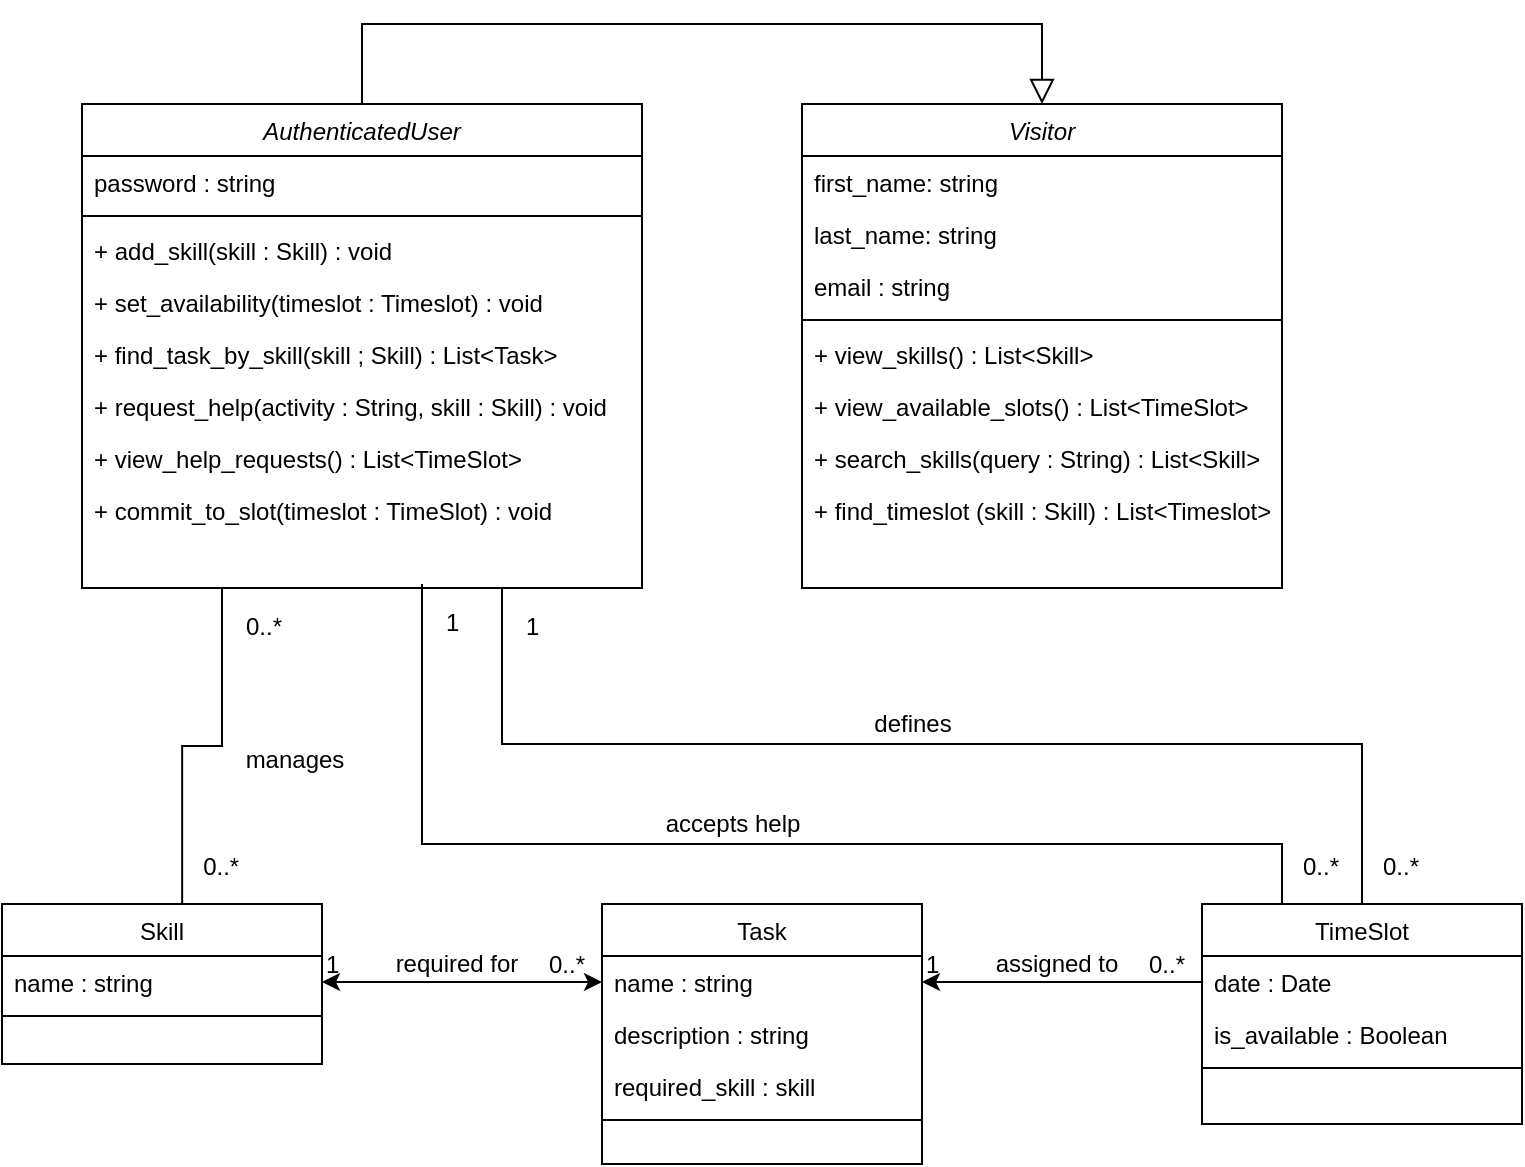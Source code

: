 <mxfile version="22.1.22" type="embed">
  <diagram id="C5RBs43oDa-KdzZeNtuy" name="Page-1">
    <mxGraphModel dx="712" dy="440" grid="1" gridSize="10" guides="1" tooltips="1" connect="1" arrows="1" fold="1" page="1" pageScale="1" pageWidth="827" pageHeight="1169" math="0" shadow="0">
      <root>
        <mxCell id="WIyWlLk6GJQsqaUBKTNV-0" />
        <mxCell id="WIyWlLk6GJQsqaUBKTNV-1" parent="WIyWlLk6GJQsqaUBKTNV-0" />
        <mxCell id="zkfFHV4jXpPFQw0GAbJ--0" value="Visitor" style="swimlane;fontStyle=2;align=center;verticalAlign=top;childLayout=stackLayout;horizontal=1;startSize=26;horizontalStack=0;resizeParent=1;resizeLast=0;collapsible=1;marginBottom=0;rounded=0;shadow=0;strokeWidth=1;" parent="WIyWlLk6GJQsqaUBKTNV-1" vertex="1">
          <mxGeometry x="440" y="120" width="240" height="242" as="geometry">
            <mxRectangle x="230" y="140" width="160" height="26" as="alternateBounds" />
          </mxGeometry>
        </mxCell>
        <mxCell id="zkfFHV4jXpPFQw0GAbJ--2" value="first_name: string" style="text;align=left;verticalAlign=top;spacingLeft=4;spacingRight=4;overflow=hidden;rotatable=0;points=[[0,0.5],[1,0.5]];portConstraint=eastwest;rounded=0;shadow=0;html=0;" parent="zkfFHV4jXpPFQw0GAbJ--0" vertex="1">
          <mxGeometry y="26" width="240" height="26" as="geometry" />
        </mxCell>
        <mxCell id="JRRGFr0EEFWtb0olLK2f-0" value="last_name: string" style="text;align=left;verticalAlign=top;spacingLeft=4;spacingRight=4;overflow=hidden;rotatable=0;points=[[0,0.5],[1,0.5]];portConstraint=eastwest;rounded=0;shadow=0;html=0;" parent="zkfFHV4jXpPFQw0GAbJ--0" vertex="1">
          <mxGeometry y="52" width="240" height="26" as="geometry" />
        </mxCell>
        <mxCell id="zkfFHV4jXpPFQw0GAbJ--3" value="email : string" style="text;align=left;verticalAlign=top;spacingLeft=4;spacingRight=4;overflow=hidden;rotatable=0;points=[[0,0.5],[1,0.5]];portConstraint=eastwest;rounded=0;shadow=0;html=0;" parent="zkfFHV4jXpPFQw0GAbJ--0" vertex="1">
          <mxGeometry y="78" width="240" height="26" as="geometry" />
        </mxCell>
        <mxCell id="zkfFHV4jXpPFQw0GAbJ--4" value="" style="line;html=1;strokeWidth=1;align=left;verticalAlign=middle;spacingTop=-1;spacingLeft=3;spacingRight=3;rotatable=0;labelPosition=right;points=[];portConstraint=eastwest;" parent="zkfFHV4jXpPFQw0GAbJ--0" vertex="1">
          <mxGeometry y="104" width="240" height="8" as="geometry" />
        </mxCell>
        <mxCell id="zkfFHV4jXpPFQw0GAbJ--5" value="+ view_skills() : List&lt;Skill&gt;" style="text;align=left;verticalAlign=top;spacingLeft=4;spacingRight=4;overflow=hidden;rotatable=0;points=[[0,0.5],[1,0.5]];portConstraint=eastwest;" parent="zkfFHV4jXpPFQw0GAbJ--0" vertex="1">
          <mxGeometry y="112" width="240" height="26" as="geometry" />
        </mxCell>
        <mxCell id="JRRGFr0EEFWtb0olLK2f-3" value="+ view_available_slots() : List&lt;TimeSlot&gt;" style="text;align=left;verticalAlign=top;spacingLeft=4;spacingRight=4;overflow=hidden;rotatable=0;points=[[0,0.5],[1,0.5]];portConstraint=eastwest;" parent="zkfFHV4jXpPFQw0GAbJ--0" vertex="1">
          <mxGeometry y="138" width="240" height="26" as="geometry" />
        </mxCell>
        <mxCell id="JRRGFr0EEFWtb0olLK2f-14" value="+ search_skills(query : String) : List&lt;Skill&gt;" style="text;align=left;verticalAlign=top;spacingLeft=4;spacingRight=4;overflow=hidden;rotatable=0;points=[[0,0.5],[1,0.5]];portConstraint=eastwest;" parent="zkfFHV4jXpPFQw0GAbJ--0" vertex="1">
          <mxGeometry y="164" width="240" height="26" as="geometry" />
        </mxCell>
        <mxCell id="JRRGFr0EEFWtb0olLK2f-12" value="+ find_timeslot (skill : Skill) : List&lt;Timeslot&gt;" style="text;align=left;verticalAlign=top;spacingLeft=4;spacingRight=4;overflow=hidden;rotatable=0;points=[[0,0.5],[1,0.5]];portConstraint=eastwest;" parent="zkfFHV4jXpPFQw0GAbJ--0" vertex="1">
          <mxGeometry y="190" width="240" height="26" as="geometry" />
        </mxCell>
        <mxCell id="zkfFHV4jXpPFQw0GAbJ--6" value="Skill" style="swimlane;fontStyle=0;align=center;verticalAlign=top;childLayout=stackLayout;horizontal=1;startSize=26;horizontalStack=0;resizeParent=1;resizeLast=0;collapsible=1;marginBottom=0;rounded=0;shadow=0;strokeWidth=1;" parent="WIyWlLk6GJQsqaUBKTNV-1" vertex="1">
          <mxGeometry x="40" y="520" width="160" height="80" as="geometry">
            <mxRectangle x="130" y="380" width="160" height="26" as="alternateBounds" />
          </mxGeometry>
        </mxCell>
        <mxCell id="zkfFHV4jXpPFQw0GAbJ--8" value="name : string" style="text;align=left;verticalAlign=top;spacingLeft=4;spacingRight=4;overflow=hidden;rotatable=0;points=[[0,0.5],[1,0.5]];portConstraint=eastwest;rounded=0;shadow=0;html=0;" parent="zkfFHV4jXpPFQw0GAbJ--6" vertex="1">
          <mxGeometry y="26" width="160" height="26" as="geometry" />
        </mxCell>
        <mxCell id="zkfFHV4jXpPFQw0GAbJ--9" value="" style="line;html=1;strokeWidth=1;align=left;verticalAlign=middle;spacingTop=-1;spacingLeft=3;spacingRight=3;rotatable=0;labelPosition=right;points=[];portConstraint=eastwest;" parent="zkfFHV4jXpPFQw0GAbJ--6" vertex="1">
          <mxGeometry y="52" width="160" height="8" as="geometry" />
        </mxCell>
        <mxCell id="JRRGFr0EEFWtb0olLK2f-4" value="AuthenticatedUser" style="swimlane;fontStyle=2;align=center;verticalAlign=top;childLayout=stackLayout;horizontal=1;startSize=26;horizontalStack=0;resizeParent=1;resizeLast=0;collapsible=1;marginBottom=0;rounded=0;shadow=0;strokeWidth=1;" parent="WIyWlLk6GJQsqaUBKTNV-1" vertex="1">
          <mxGeometry x="80" y="120" width="280" height="242" as="geometry">
            <mxRectangle x="230" y="140" width="160" height="26" as="alternateBounds" />
          </mxGeometry>
        </mxCell>
        <mxCell id="JRRGFr0EEFWtb0olLK2f-5" value="password : string" style="text;align=left;verticalAlign=top;spacingLeft=4;spacingRight=4;overflow=hidden;rotatable=0;points=[[0,0.5],[1,0.5]];portConstraint=eastwest;" parent="JRRGFr0EEFWtb0olLK2f-4" vertex="1">
          <mxGeometry y="26" width="280" height="26" as="geometry" />
        </mxCell>
        <mxCell id="JRRGFr0EEFWtb0olLK2f-9" value="" style="line;html=1;strokeWidth=1;align=left;verticalAlign=middle;spacingTop=-1;spacingLeft=3;spacingRight=3;rotatable=0;labelPosition=right;points=[];portConstraint=eastwest;" parent="JRRGFr0EEFWtb0olLK2f-4" vertex="1">
          <mxGeometry y="52" width="280" height="8" as="geometry" />
        </mxCell>
        <mxCell id="JRRGFr0EEFWtb0olLK2f-10" value="+ add_skill(skill : Skill) : void" style="text;align=left;verticalAlign=top;spacingLeft=4;spacingRight=4;overflow=hidden;rotatable=0;points=[[0,0.5],[1,0.5]];portConstraint=eastwest;" parent="JRRGFr0EEFWtb0olLK2f-4" vertex="1">
          <mxGeometry y="60" width="280" height="26" as="geometry" />
        </mxCell>
        <mxCell id="JRRGFr0EEFWtb0olLK2f-11" value="+ set_availability(timeslot : Timeslot) : void" style="text;align=left;verticalAlign=top;spacingLeft=4;spacingRight=4;overflow=hidden;rotatable=0;points=[[0,0.5],[1,0.5]];portConstraint=eastwest;" parent="JRRGFr0EEFWtb0olLK2f-4" vertex="1">
          <mxGeometry y="86" width="280" height="26" as="geometry" />
        </mxCell>
        <mxCell id="JRRGFr0EEFWtb0olLK2f-13" value="+ find_task_by_skill(skill ; Skill) : List&lt;Task&gt;" style="text;align=left;verticalAlign=top;spacingLeft=4;spacingRight=4;overflow=hidden;rotatable=0;points=[[0,0.5],[1,0.5]];portConstraint=eastwest;" parent="JRRGFr0EEFWtb0olLK2f-4" vertex="1">
          <mxGeometry y="112" width="280" height="26" as="geometry" />
        </mxCell>
        <mxCell id="JRRGFr0EEFWtb0olLK2f-15" value="+ request_help(activity : String, skill : Skill) : void" style="text;align=left;verticalAlign=top;spacingLeft=4;spacingRight=4;overflow=hidden;rotatable=0;points=[[0,0.5],[1,0.5]];portConstraint=eastwest;" parent="JRRGFr0EEFWtb0olLK2f-4" vertex="1">
          <mxGeometry y="138" width="280" height="26" as="geometry" />
        </mxCell>
        <mxCell id="JRRGFr0EEFWtb0olLK2f-16" value="+ view_help_requests() : List&lt;TimeSlot&gt;" style="text;align=left;verticalAlign=top;spacingLeft=4;spacingRight=4;overflow=hidden;rotatable=0;points=[[0,0.5],[1,0.5]];portConstraint=eastwest;" parent="JRRGFr0EEFWtb0olLK2f-4" vertex="1">
          <mxGeometry y="164" width="280" height="26" as="geometry" />
        </mxCell>
        <mxCell id="JRRGFr0EEFWtb0olLK2f-17" value="+ commit_to_slot(timeslot : TimeSlot) : void" style="text;align=left;verticalAlign=top;spacingLeft=4;spacingRight=4;overflow=hidden;rotatable=0;points=[[0,0.5],[1,0.5]];portConstraint=eastwest;" parent="JRRGFr0EEFWtb0olLK2f-4" vertex="1">
          <mxGeometry y="190" width="280" height="26" as="geometry" />
        </mxCell>
        <mxCell id="JRRGFr0EEFWtb0olLK2f-18" value="TimeSlot" style="swimlane;fontStyle=0;align=center;verticalAlign=top;childLayout=stackLayout;horizontal=1;startSize=26;horizontalStack=0;resizeParent=1;resizeLast=0;collapsible=1;marginBottom=0;rounded=0;shadow=0;strokeWidth=1;" parent="WIyWlLk6GJQsqaUBKTNV-1" vertex="1">
          <mxGeometry x="640" y="520" width="160" height="110" as="geometry">
            <mxRectangle x="130" y="380" width="160" height="26" as="alternateBounds" />
          </mxGeometry>
        </mxCell>
        <mxCell id="JRRGFr0EEFWtb0olLK2f-31" value="date : Date" style="text;align=left;verticalAlign=top;spacingLeft=4;spacingRight=4;overflow=hidden;rotatable=0;points=[[0,0.5],[1,0.5]];portConstraint=eastwest;rounded=0;shadow=0;html=0;" parent="JRRGFr0EEFWtb0olLK2f-18" vertex="1">
          <mxGeometry y="26" width="160" height="26" as="geometry" />
        </mxCell>
        <mxCell id="JRRGFr0EEFWtb0olLK2f-20" value="is_available : Boolean" style="text;align=left;verticalAlign=top;spacingLeft=4;spacingRight=4;overflow=hidden;rotatable=0;points=[[0,0.5],[1,0.5]];portConstraint=eastwest;rounded=0;shadow=0;html=0;" parent="JRRGFr0EEFWtb0olLK2f-18" vertex="1">
          <mxGeometry y="52" width="160" height="26" as="geometry" />
        </mxCell>
        <mxCell id="JRRGFr0EEFWtb0olLK2f-21" value="" style="line;html=1;strokeWidth=1;align=left;verticalAlign=middle;spacingTop=-1;spacingLeft=3;spacingRight=3;rotatable=0;labelPosition=right;points=[];portConstraint=eastwest;" parent="JRRGFr0EEFWtb0olLK2f-18" vertex="1">
          <mxGeometry y="78" width="160" height="8" as="geometry" />
        </mxCell>
        <mxCell id="JRRGFr0EEFWtb0olLK2f-24" value="Task" style="swimlane;fontStyle=0;align=center;verticalAlign=top;childLayout=stackLayout;horizontal=1;startSize=26;horizontalStack=0;resizeParent=1;resizeLast=0;collapsible=1;marginBottom=0;rounded=0;shadow=0;strokeWidth=1;" parent="WIyWlLk6GJQsqaUBKTNV-1" vertex="1">
          <mxGeometry x="340" y="520" width="160" height="130" as="geometry">
            <mxRectangle x="130" y="380" width="160" height="26" as="alternateBounds" />
          </mxGeometry>
        </mxCell>
        <mxCell id="JRRGFr0EEFWtb0olLK2f-26" value="name : string" style="text;align=left;verticalAlign=top;spacingLeft=4;spacingRight=4;overflow=hidden;rotatable=0;points=[[0,0.5],[1,0.5]];portConstraint=eastwest;rounded=0;shadow=0;html=0;" parent="JRRGFr0EEFWtb0olLK2f-24" vertex="1">
          <mxGeometry y="26" width="160" height="26" as="geometry" />
        </mxCell>
        <mxCell id="JRRGFr0EEFWtb0olLK2f-33" value="description : string" style="text;align=left;verticalAlign=top;spacingLeft=4;spacingRight=4;overflow=hidden;rotatable=0;points=[[0,0.5],[1,0.5]];portConstraint=eastwest;rounded=0;shadow=0;html=0;" parent="JRRGFr0EEFWtb0olLK2f-24" vertex="1">
          <mxGeometry y="52" width="160" height="26" as="geometry" />
        </mxCell>
        <mxCell id="JRRGFr0EEFWtb0olLK2f-34" value="required_skill : skill" style="text;align=left;verticalAlign=top;spacingLeft=4;spacingRight=4;overflow=hidden;rotatable=0;points=[[0,0.5],[1,0.5]];portConstraint=eastwest;rounded=0;shadow=0;html=0;" parent="JRRGFr0EEFWtb0olLK2f-24" vertex="1">
          <mxGeometry y="78" width="160" height="26" as="geometry" />
        </mxCell>
        <mxCell id="JRRGFr0EEFWtb0olLK2f-27" value="" style="line;html=1;strokeWidth=1;align=left;verticalAlign=middle;spacingTop=-1;spacingLeft=3;spacingRight=3;rotatable=0;labelPosition=right;points=[];portConstraint=eastwest;" parent="JRRGFr0EEFWtb0olLK2f-24" vertex="1">
          <mxGeometry y="104" width="160" height="8" as="geometry" />
        </mxCell>
        <mxCell id="JRRGFr0EEFWtb0olLK2f-39" value="" style="endArrow=block;endSize=10;endFill=0;shadow=0;strokeWidth=1;rounded=0;curved=0;edgeStyle=elbowEdgeStyle;elbow=vertical;entryX=0.5;entryY=0;entryDx=0;entryDy=0;exitX=0.5;exitY=0;exitDx=0;exitDy=0;" parent="WIyWlLk6GJQsqaUBKTNV-1" source="JRRGFr0EEFWtb0olLK2f-4" target="zkfFHV4jXpPFQw0GAbJ--0" edge="1">
          <mxGeometry width="160" relative="1" as="geometry">
            <mxPoint x="394" y="168" as="sourcePoint" />
            <mxPoint x="434" y="50" as="targetPoint" />
            <Array as="points">
              <mxPoint x="410" y="80" />
            </Array>
          </mxGeometry>
        </mxCell>
        <mxCell id="JRRGFr0EEFWtb0olLK2f-41" value="" style="endArrow=none;shadow=0;strokeWidth=1;rounded=0;curved=0;endFill=0;edgeStyle=elbowEdgeStyle;elbow=vertical;entryX=0.563;entryY=0;entryDx=0;entryDy=0;entryPerimeter=0;exitX=0.25;exitY=1;exitDx=0;exitDy=0;" parent="WIyWlLk6GJQsqaUBKTNV-1" source="JRRGFr0EEFWtb0olLK2f-4" target="zkfFHV4jXpPFQw0GAbJ--6" edge="1">
          <mxGeometry x="0.5" y="41" relative="1" as="geometry">
            <mxPoint x="270" y="410" as="sourcePoint" />
            <mxPoint x="360" y="410" as="targetPoint" />
            <mxPoint x="-40" y="32" as="offset" />
          </mxGeometry>
        </mxCell>
        <mxCell id="JRRGFr0EEFWtb0olLK2f-42" value="0..*" style="resizable=0;align=left;verticalAlign=bottom;labelBackgroundColor=none;fontSize=12;" parent="JRRGFr0EEFWtb0olLK2f-41" connectable="0" vertex="1">
          <mxGeometry x="-1" relative="1" as="geometry">
            <mxPoint x="10" y="28" as="offset" />
          </mxGeometry>
        </mxCell>
        <mxCell id="JRRGFr0EEFWtb0olLK2f-43" value="0..*" style="resizable=0;align=right;verticalAlign=bottom;labelBackgroundColor=none;fontSize=12;" parent="JRRGFr0EEFWtb0olLK2f-41" connectable="0" vertex="1">
          <mxGeometry x="1" relative="1" as="geometry">
            <mxPoint x="30" y="-10" as="offset" />
          </mxGeometry>
        </mxCell>
        <mxCell id="JRRGFr0EEFWtb0olLK2f-45" value="manages" style="text;html=1;resizable=0;points=[];;align=center;verticalAlign=middle;labelBackgroundColor=none;rounded=0;shadow=0;strokeWidth=1;fontSize=12;" parent="WIyWlLk6GJQsqaUBKTNV-1" vertex="1" connectable="0">
          <mxGeometry x="260" y="440" as="geometry">
            <mxPoint x="-74" y="8" as="offset" />
          </mxGeometry>
        </mxCell>
        <mxCell id="JRRGFr0EEFWtb0olLK2f-46" value="" style="endArrow=none;shadow=0;strokeWidth=1;rounded=0;curved=0;endFill=0;edgeStyle=elbowEdgeStyle;elbow=vertical;entryX=0.5;entryY=0;entryDx=0;entryDy=0;exitX=0.75;exitY=1;exitDx=0;exitDy=0;" parent="WIyWlLk6GJQsqaUBKTNV-1" source="JRRGFr0EEFWtb0olLK2f-4" target="JRRGFr0EEFWtb0olLK2f-18" edge="1">
          <mxGeometry x="0.5" y="41" relative="1" as="geometry">
            <mxPoint x="380" y="361" as="sourcePoint" />
            <mxPoint x="380" y="479" as="targetPoint" />
            <mxPoint x="-40" y="32" as="offset" />
            <Array as="points">
              <mxPoint x="340" y="440" />
            </Array>
          </mxGeometry>
        </mxCell>
        <mxCell id="JRRGFr0EEFWtb0olLK2f-47" value="1" style="resizable=0;align=left;verticalAlign=bottom;labelBackgroundColor=none;fontSize=12;" parent="JRRGFr0EEFWtb0olLK2f-46" connectable="0" vertex="1">
          <mxGeometry x="-1" relative="1" as="geometry">
            <mxPoint x="10" y="28" as="offset" />
          </mxGeometry>
        </mxCell>
        <mxCell id="JRRGFr0EEFWtb0olLK2f-48" value="0..*" style="resizable=0;align=right;verticalAlign=bottom;labelBackgroundColor=none;fontSize=12;" parent="JRRGFr0EEFWtb0olLK2f-46" connectable="0" vertex="1">
          <mxGeometry x="1" relative="1" as="geometry">
            <mxPoint x="30" y="-10" as="offset" />
          </mxGeometry>
        </mxCell>
        <mxCell id="JRRGFr0EEFWtb0olLK2f-49" value="defines" style="text;html=1;resizable=0;points=[];;align=center;verticalAlign=middle;labelBackgroundColor=none;rounded=0;shadow=0;strokeWidth=1;fontSize=12;" parent="JRRGFr0EEFWtb0olLK2f-46" vertex="1" connectable="0">
          <mxGeometry x="0.5" y="49" relative="1" as="geometry">
            <mxPoint x="-158" y="39" as="offset" />
          </mxGeometry>
        </mxCell>
        <mxCell id="JRRGFr0EEFWtb0olLK2f-50" value="" style="endArrow=none;shadow=0;strokeWidth=1;rounded=0;curved=0;endFill=0;edgeStyle=elbowEdgeStyle;elbow=vertical;entryX=0;entryY=0.5;entryDx=0;entryDy=0;exitX=1;exitY=0.5;exitDx=0;exitDy=0;startArrow=classic;startFill=1;" parent="WIyWlLk6GJQsqaUBKTNV-1" source="JRRGFr0EEFWtb0olLK2f-26" target="JRRGFr0EEFWtb0olLK2f-31" edge="1">
          <mxGeometry x="0.5" y="41" relative="1" as="geometry">
            <mxPoint x="520" y="588.5" as="sourcePoint" />
            <mxPoint x="628" y="588.5" as="targetPoint" />
            <mxPoint x="-40" y="32" as="offset" />
          </mxGeometry>
        </mxCell>
        <mxCell id="JRRGFr0EEFWtb0olLK2f-51" value="1" style="resizable=0;align=left;verticalAlign=bottom;labelBackgroundColor=none;fontSize=12;" parent="JRRGFr0EEFWtb0olLK2f-50" connectable="0" vertex="1">
          <mxGeometry x="-1" relative="1" as="geometry">
            <mxPoint as="offset" />
          </mxGeometry>
        </mxCell>
        <mxCell id="JRRGFr0EEFWtb0olLK2f-52" value="0..*" style="resizable=0;align=right;verticalAlign=bottom;labelBackgroundColor=none;fontSize=12;" parent="JRRGFr0EEFWtb0olLK2f-50" connectable="0" vertex="1">
          <mxGeometry x="1" relative="1" as="geometry">
            <mxPoint x="-7" as="offset" />
          </mxGeometry>
        </mxCell>
        <mxCell id="JRRGFr0EEFWtb0olLK2f-53" value="assigned to" style="text;html=1;resizable=0;points=[];;align=center;verticalAlign=middle;labelBackgroundColor=none;rounded=0;shadow=0;strokeWidth=1;fontSize=12;" parent="JRRGFr0EEFWtb0olLK2f-50" vertex="1" connectable="0">
          <mxGeometry x="0.5" y="49" relative="1" as="geometry">
            <mxPoint x="-38" y="40" as="offset" />
          </mxGeometry>
        </mxCell>
        <mxCell id="JRRGFr0EEFWtb0olLK2f-54" value="" style="endArrow=classic;shadow=0;strokeWidth=1;rounded=0;curved=0;endFill=1;edgeStyle=elbowEdgeStyle;elbow=vertical;exitX=1;exitY=0.5;exitDx=0;exitDy=0;entryX=0;entryY=0.5;entryDx=0;entryDy=0;startArrow=classic;startFill=1;" parent="WIyWlLk6GJQsqaUBKTNV-1" source="zkfFHV4jXpPFQw0GAbJ--8" target="JRRGFr0EEFWtb0olLK2f-26" edge="1">
          <mxGeometry x="0.5" y="41" relative="1" as="geometry">
            <mxPoint x="200" y="680" as="sourcePoint" />
            <mxPoint x="340" y="681" as="targetPoint" />
            <mxPoint x="-40" y="32" as="offset" />
            <Array as="points" />
          </mxGeometry>
        </mxCell>
        <mxCell id="JRRGFr0EEFWtb0olLK2f-55" value="1" style="resizable=0;align=left;verticalAlign=bottom;labelBackgroundColor=none;fontSize=12;" parent="JRRGFr0EEFWtb0olLK2f-54" connectable="0" vertex="1">
          <mxGeometry x="-1" relative="1" as="geometry">
            <mxPoint as="offset" />
          </mxGeometry>
        </mxCell>
        <mxCell id="JRRGFr0EEFWtb0olLK2f-56" value="0..*" style="resizable=0;align=right;verticalAlign=bottom;labelBackgroundColor=none;fontSize=12;" parent="JRRGFr0EEFWtb0olLK2f-54" connectable="0" vertex="1">
          <mxGeometry x="1" relative="1" as="geometry">
            <mxPoint x="-7" as="offset" />
          </mxGeometry>
        </mxCell>
        <mxCell id="JRRGFr0EEFWtb0olLK2f-57" value="required for" style="text;html=1;resizable=0;points=[];;align=center;verticalAlign=middle;labelBackgroundColor=none;rounded=0;shadow=0;strokeWidth=1;fontSize=12;" parent="JRRGFr0EEFWtb0olLK2f-54" vertex="1" connectable="0">
          <mxGeometry x="0.5" y="49" relative="1" as="geometry">
            <mxPoint x="-38" y="40" as="offset" />
          </mxGeometry>
        </mxCell>
        <mxCell id="0" value="" style="endArrow=none;shadow=0;strokeWidth=1;rounded=0;curved=0;endFill=0;edgeStyle=elbowEdgeStyle;elbow=vertical;" edge="1" parent="WIyWlLk6GJQsqaUBKTNV-1">
          <mxGeometry x="0.5" y="41" relative="1" as="geometry">
            <mxPoint x="250" y="360" as="sourcePoint" />
            <mxPoint x="680" y="520" as="targetPoint" />
            <mxPoint x="-40" y="32" as="offset" />
            <Array as="points">
              <mxPoint x="470" y="490" />
            </Array>
          </mxGeometry>
        </mxCell>
        <mxCell id="1" value="1" style="resizable=0;align=left;verticalAlign=bottom;labelBackgroundColor=none;fontSize=12;" connectable="0" vertex="1" parent="0">
          <mxGeometry x="-1" relative="1" as="geometry">
            <mxPoint x="10" y="28" as="offset" />
          </mxGeometry>
        </mxCell>
        <mxCell id="2" value="0..*" style="resizable=0;align=right;verticalAlign=bottom;labelBackgroundColor=none;fontSize=12;" connectable="0" vertex="1" parent="0">
          <mxGeometry x="1" relative="1" as="geometry">
            <mxPoint x="30" y="-10" as="offset" />
          </mxGeometry>
        </mxCell>
        <mxCell id="3" value="accepts help" style="text;html=1;resizable=0;points=[];;align=center;verticalAlign=middle;labelBackgroundColor=none;rounded=0;shadow=0;strokeWidth=1;fontSize=12;" vertex="1" connectable="0" parent="0">
          <mxGeometry x="0.5" y="49" relative="1" as="geometry">
            <mxPoint x="-158" y="39" as="offset" />
          </mxGeometry>
        </mxCell>
      </root>
    </mxGraphModel>
  </diagram>
</mxfile>
